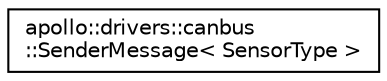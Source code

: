 digraph "Graphical Class Hierarchy"
{
  edge [fontname="Helvetica",fontsize="10",labelfontname="Helvetica",labelfontsize="10"];
  node [fontname="Helvetica",fontsize="10",shape=record];
  rankdir="LR";
  Node0 [label="apollo::drivers::canbus\l::SenderMessage\< SensorType \>",height=0.2,width=0.4,color="black", fillcolor="white", style="filled",URL="$classapollo_1_1drivers_1_1canbus_1_1SenderMessage.html",tooltip="This class defines the message to send. "];
}
